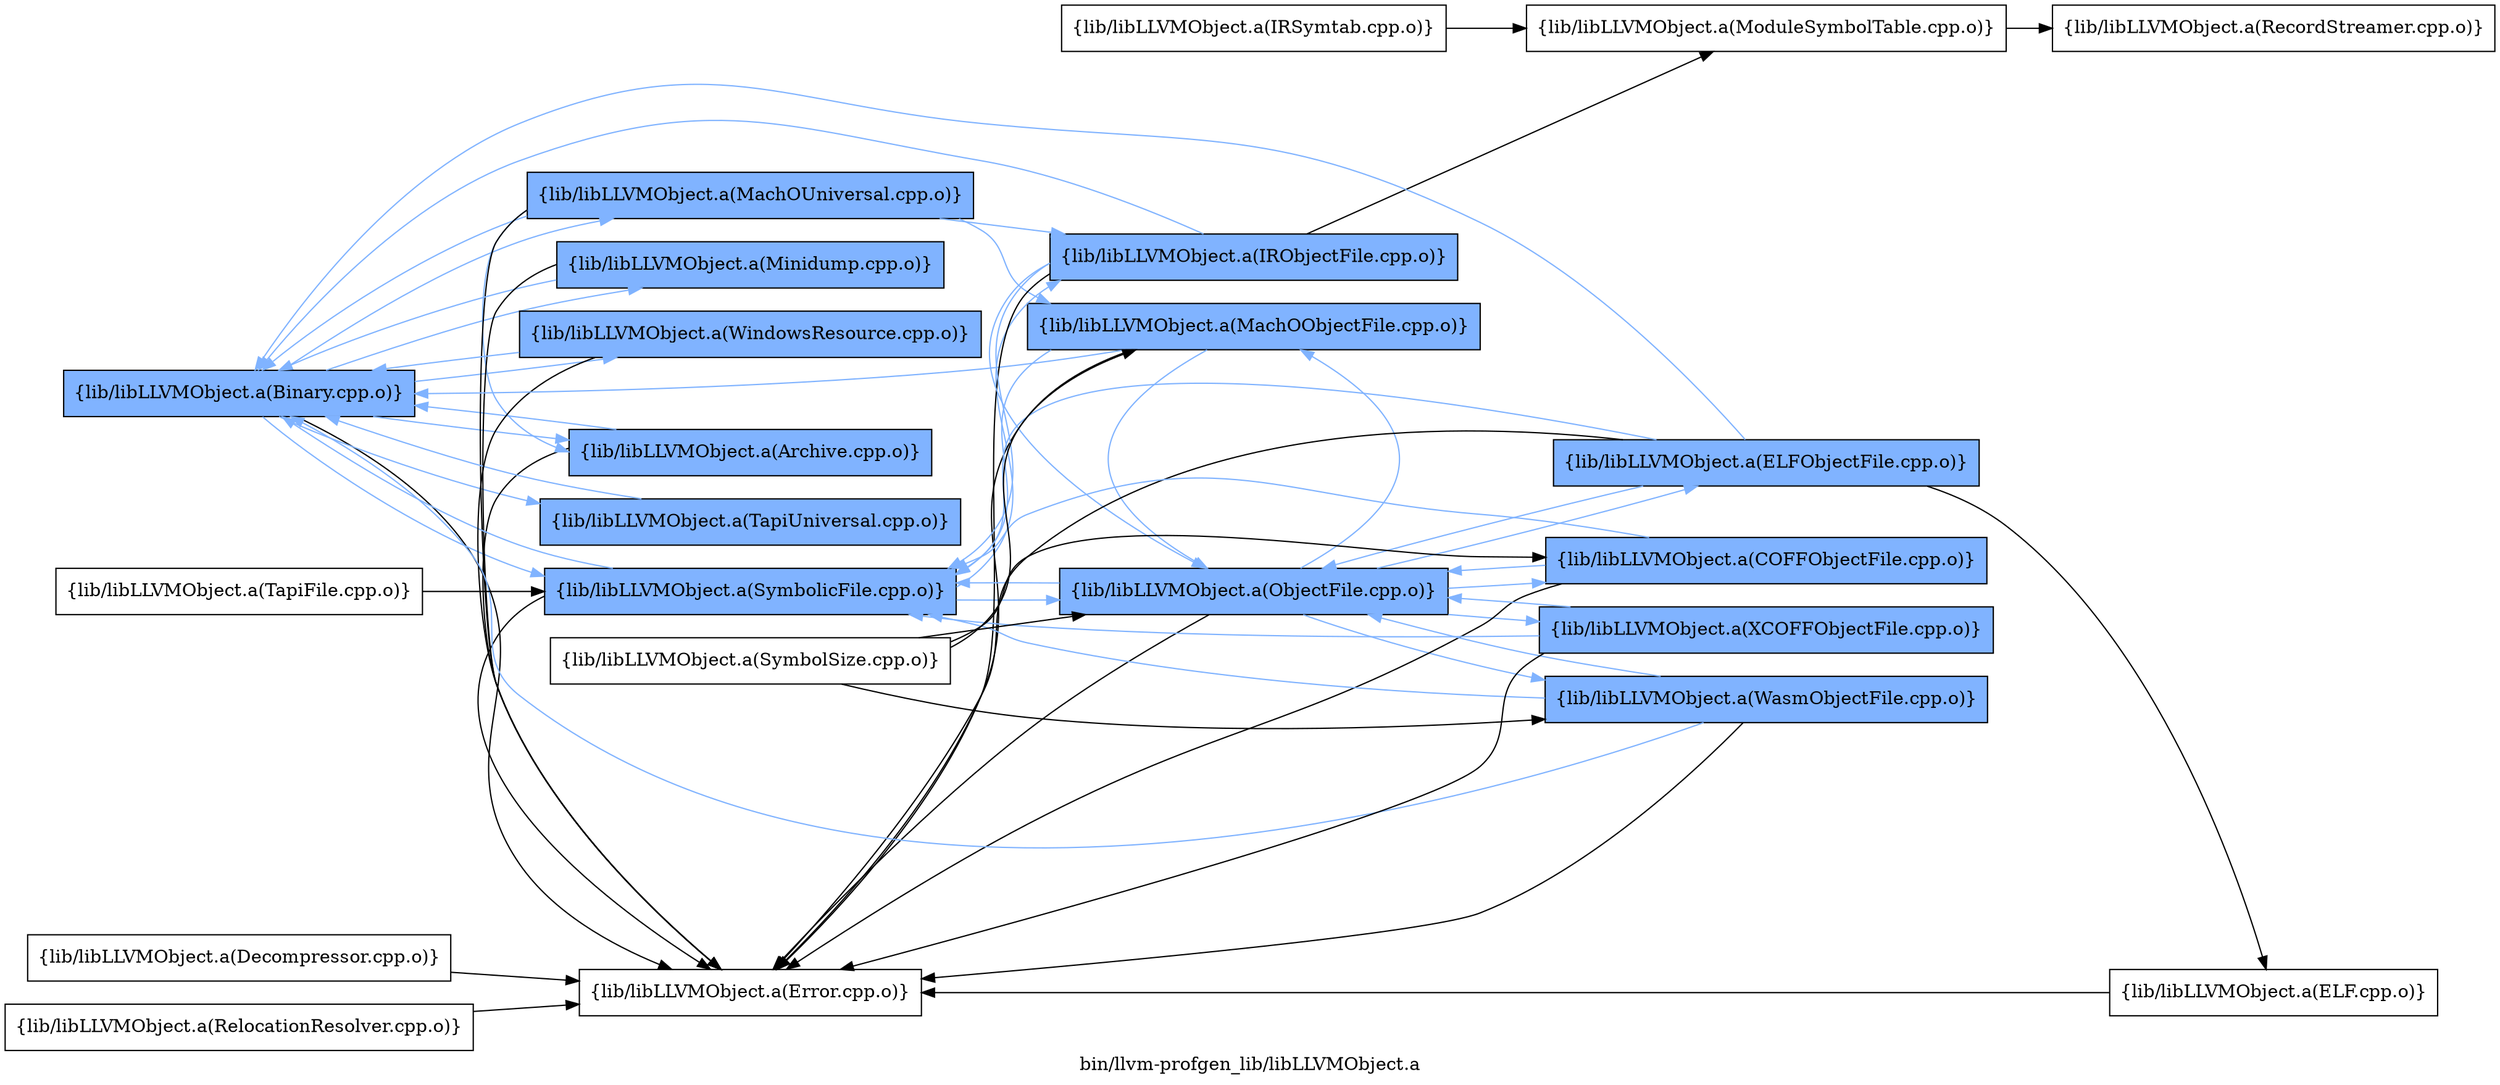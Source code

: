 digraph "bin/llvm-profgen_lib/libLLVMObject.a" {
	label="bin/llvm-profgen_lib/libLLVMObject.a";
	rankdir=LR;
	{ rank=same; Node0x5599c50717d8;  }
	{ rank=same; Node0x5599c506fc58; Node0x5599c50708d8; Node0x5599c50701a8; Node0x5599c5069178; Node0x5599c5063a98; Node0x5599c5067f08; Node0x5599c5071c38;  }
	{ rank=same; Node0x5599c5069f88; Node0x5599c5067eb8; Node0x5599c50667e8;  }
	{ rank=same; Node0x5599c5069948; Node0x5599c5065618; Node0x5599c5067918; Node0x5599c5071558; Node0x5599c5070fb8;  }
	{ rank=same; Node0x5599c50717d8;  }
	{ rank=same; Node0x5599c506fc58; Node0x5599c50708d8; Node0x5599c50701a8; Node0x5599c5069178; Node0x5599c5063a98; Node0x5599c5067f08; Node0x5599c5071c38;  }
	{ rank=same; Node0x5599c5069f88; Node0x5599c5067eb8; Node0x5599c50667e8;  }
	{ rank=same; Node0x5599c5069948; Node0x5599c5065618; Node0x5599c5067918; Node0x5599c5071558; Node0x5599c5070fb8;  }

	Node0x5599c50717d8 [shape=record,shape=box,group=1,style=filled,fillcolor="0.600000 0.5 1",label="{lib/libLLVMObject.a(Binary.cpp.o)}"];
	Node0x5599c50717d8 -> Node0x5599c506fc58[color="0.600000 0.5 1"];
	Node0x5599c50717d8 -> Node0x5599c50708d8;
	Node0x5599c50717d8 -> Node0x5599c50701a8[color="0.600000 0.5 1"];
	Node0x5599c50717d8 -> Node0x5599c5069178[color="0.600000 0.5 1"];
	Node0x5599c50717d8 -> Node0x5599c5063a98[color="0.600000 0.5 1"];
	Node0x5599c50717d8 -> Node0x5599c5067f08[color="0.600000 0.5 1"];
	Node0x5599c50717d8 -> Node0x5599c5071c38[color="0.600000 0.5 1"];
	Node0x5599c50708d8 [shape=record,shape=box,group=0,label="{lib/libLLVMObject.a(Error.cpp.o)}"];
	Node0x5599c50667e8 [shape=record,shape=box,group=1,style=filled,fillcolor="0.600000 0.5 1",label="{lib/libLLVMObject.a(ObjectFile.cpp.o)}"];
	Node0x5599c50667e8 -> Node0x5599c50708d8;
	Node0x5599c50667e8 -> Node0x5599c5069f88[color="0.600000 0.5 1"];
	Node0x5599c50667e8 -> Node0x5599c5065618[color="0.600000 0.5 1"];
	Node0x5599c50667e8 -> Node0x5599c5067918[color="0.600000 0.5 1"];
	Node0x5599c50667e8 -> Node0x5599c5063a98[color="0.600000 0.5 1"];
	Node0x5599c50667e8 -> Node0x5599c5071558[color="0.600000 0.5 1"];
	Node0x5599c50667e8 -> Node0x5599c5070fb8[color="0.600000 0.5 1"];
	Node0x5599c506fc58 [shape=record,shape=box,group=1,style=filled,fillcolor="0.600000 0.5 1",label="{lib/libLLVMObject.a(Archive.cpp.o)}"];
	Node0x5599c506fc58 -> Node0x5599c50717d8[color="0.600000 0.5 1"];
	Node0x5599c506fc58 -> Node0x5599c50708d8;
	Node0x5599c50701a8 [shape=record,shape=box,group=1,style=filled,fillcolor="0.600000 0.5 1",label="{lib/libLLVMObject.a(MachOUniversal.cpp.o)}"];
	Node0x5599c50701a8 -> Node0x5599c50717d8[color="0.600000 0.5 1"];
	Node0x5599c50701a8 -> Node0x5599c506fc58[color="0.600000 0.5 1"];
	Node0x5599c50701a8 -> Node0x5599c50708d8;
	Node0x5599c50701a8 -> Node0x5599c5069f88[color="0.600000 0.5 1"];
	Node0x5599c50701a8 -> Node0x5599c5067eb8[color="0.600000 0.5 1"];
	Node0x5599c5069178 [shape=record,shape=box,group=1,style=filled,fillcolor="0.600000 0.5 1",label="{lib/libLLVMObject.a(Minidump.cpp.o)}"];
	Node0x5599c5069178 -> Node0x5599c50717d8[color="0.600000 0.5 1"];
	Node0x5599c5069178 -> Node0x5599c50708d8;
	Node0x5599c5063a98 [shape=record,shape=box,group=1,style=filled,fillcolor="0.600000 0.5 1",label="{lib/libLLVMObject.a(SymbolicFile.cpp.o)}"];
	Node0x5599c5063a98 -> Node0x5599c50717d8[color="0.600000 0.5 1"];
	Node0x5599c5063a98 -> Node0x5599c50708d8;
	Node0x5599c5063a98 -> Node0x5599c5067eb8[color="0.600000 0.5 1"];
	Node0x5599c5063a98 -> Node0x5599c50667e8[color="0.600000 0.5 1"];
	Node0x5599c5067f08 [shape=record,shape=box,group=1,style=filled,fillcolor="0.600000 0.5 1",label="{lib/libLLVMObject.a(TapiUniversal.cpp.o)}"];
	Node0x5599c5067f08 -> Node0x5599c50717d8[color="0.600000 0.5 1"];
	Node0x5599c5071c38 [shape=record,shape=box,group=1,style=filled,fillcolor="0.600000 0.5 1",label="{lib/libLLVMObject.a(WindowsResource.cpp.o)}"];
	Node0x5599c5071c38 -> Node0x5599c50717d8[color="0.600000 0.5 1"];
	Node0x5599c5071c38 -> Node0x5599c50708d8;
	Node0x5599c5069f88 [shape=record,shape=box,group=1,style=filled,fillcolor="0.600000 0.5 1",label="{lib/libLLVMObject.a(MachOObjectFile.cpp.o)}"];
	Node0x5599c5069f88 -> Node0x5599c50717d8[color="0.600000 0.5 1"];
	Node0x5599c5069f88 -> Node0x5599c50708d8;
	Node0x5599c5069f88 -> Node0x5599c50667e8[color="0.600000 0.5 1"];
	Node0x5599c5069f88 -> Node0x5599c5063a98[color="0.600000 0.5 1"];
	Node0x5599c5067eb8 [shape=record,shape=box,group=1,style=filled,fillcolor="0.600000 0.5 1",label="{lib/libLLVMObject.a(IRObjectFile.cpp.o)}"];
	Node0x5599c5067eb8 -> Node0x5599c50717d8[color="0.600000 0.5 1"];
	Node0x5599c5067eb8 -> Node0x5599c50708d8;
	Node0x5599c5067eb8 -> Node0x5599c5069948;
	Node0x5599c5067eb8 -> Node0x5599c50667e8[color="0.600000 0.5 1"];
	Node0x5599c5067eb8 -> Node0x5599c5063a98[color="0.600000 0.5 1"];
	Node0x5599c5069948 [shape=record,shape=box,group=0,label="{lib/libLLVMObject.a(ModuleSymbolTable.cpp.o)}"];
	Node0x5599c5069948 -> Node0x5599c5067198;
	Node0x5599c5068638 [shape=record,shape=box,group=0,label="{lib/libLLVMObject.a(IRSymtab.cpp.o)}"];
	Node0x5599c5068638 -> Node0x5599c5069948;
	Node0x5599c5067198 [shape=record,shape=box,group=0,label="{lib/libLLVMObject.a(RecordStreamer.cpp.o)}"];
	Node0x5599c5065618 [shape=record,shape=box,group=1,style=filled,fillcolor="0.600000 0.5 1",label="{lib/libLLVMObject.a(ELFObjectFile.cpp.o)}"];
	Node0x5599c5065618 -> Node0x5599c50717d8[color="0.600000 0.5 1"];
	Node0x5599c5065618 -> Node0x5599c50708d8;
	Node0x5599c5065618 -> Node0x5599c50667e8[color="0.600000 0.5 1"];
	Node0x5599c5065618 -> Node0x5599c50675a8;
	Node0x5599c5065618 -> Node0x5599c5063a98[color="0.600000 0.5 1"];
	Node0x5599c5067918 [shape=record,shape=box,group=1,style=filled,fillcolor="0.600000 0.5 1",label="{lib/libLLVMObject.a(COFFObjectFile.cpp.o)}"];
	Node0x5599c5067918 -> Node0x5599c50708d8;
	Node0x5599c5067918 -> Node0x5599c50667e8[color="0.600000 0.5 1"];
	Node0x5599c5067918 -> Node0x5599c5063a98[color="0.600000 0.5 1"];
	Node0x5599c5071558 [shape=record,shape=box,group=1,style=filled,fillcolor="0.600000 0.5 1",label="{lib/libLLVMObject.a(WasmObjectFile.cpp.o)}"];
	Node0x5599c5071558 -> Node0x5599c50717d8[color="0.600000 0.5 1"];
	Node0x5599c5071558 -> Node0x5599c50708d8;
	Node0x5599c5071558 -> Node0x5599c50667e8[color="0.600000 0.5 1"];
	Node0x5599c5071558 -> Node0x5599c5063a98[color="0.600000 0.5 1"];
	Node0x5599c5070fb8 [shape=record,shape=box,group=1,style=filled,fillcolor="0.600000 0.5 1",label="{lib/libLLVMObject.a(XCOFFObjectFile.cpp.o)}"];
	Node0x5599c5070fb8 -> Node0x5599c50708d8;
	Node0x5599c5070fb8 -> Node0x5599c50667e8[color="0.600000 0.5 1"];
	Node0x5599c5070fb8 -> Node0x5599c5063a98[color="0.600000 0.5 1"];
	Node0x5599c50675a8 [shape=record,shape=box,group=0,label="{lib/libLLVMObject.a(ELF.cpp.o)}"];
	Node0x5599c50675a8 -> Node0x5599c50708d8;
	Node0x5599c5068c28 [shape=record,shape=box,group=0,label="{lib/libLLVMObject.a(TapiFile.cpp.o)}"];
	Node0x5599c5068c28 -> Node0x5599c5063a98;
	Node0x5599c506b518 [shape=record,shape=box,group=0,label="{lib/libLLVMObject.a(SymbolSize.cpp.o)}"];
	Node0x5599c506b518 -> Node0x5599c5069f88;
	Node0x5599c506b518 -> Node0x5599c50667e8;
	Node0x5599c506b518 -> Node0x5599c5067918;
	Node0x5599c506b518 -> Node0x5599c5071558;
	Node0x5599c506c508 [shape=record,shape=box,group=0,label="{lib/libLLVMObject.a(Decompressor.cpp.o)}"];
	Node0x5599c506c508 -> Node0x5599c50708d8;
	Node0x5599c506ae38 [shape=record,shape=box,group=0,label="{lib/libLLVMObject.a(RelocationResolver.cpp.o)}"];
	Node0x5599c506ae38 -> Node0x5599c50708d8;
}
